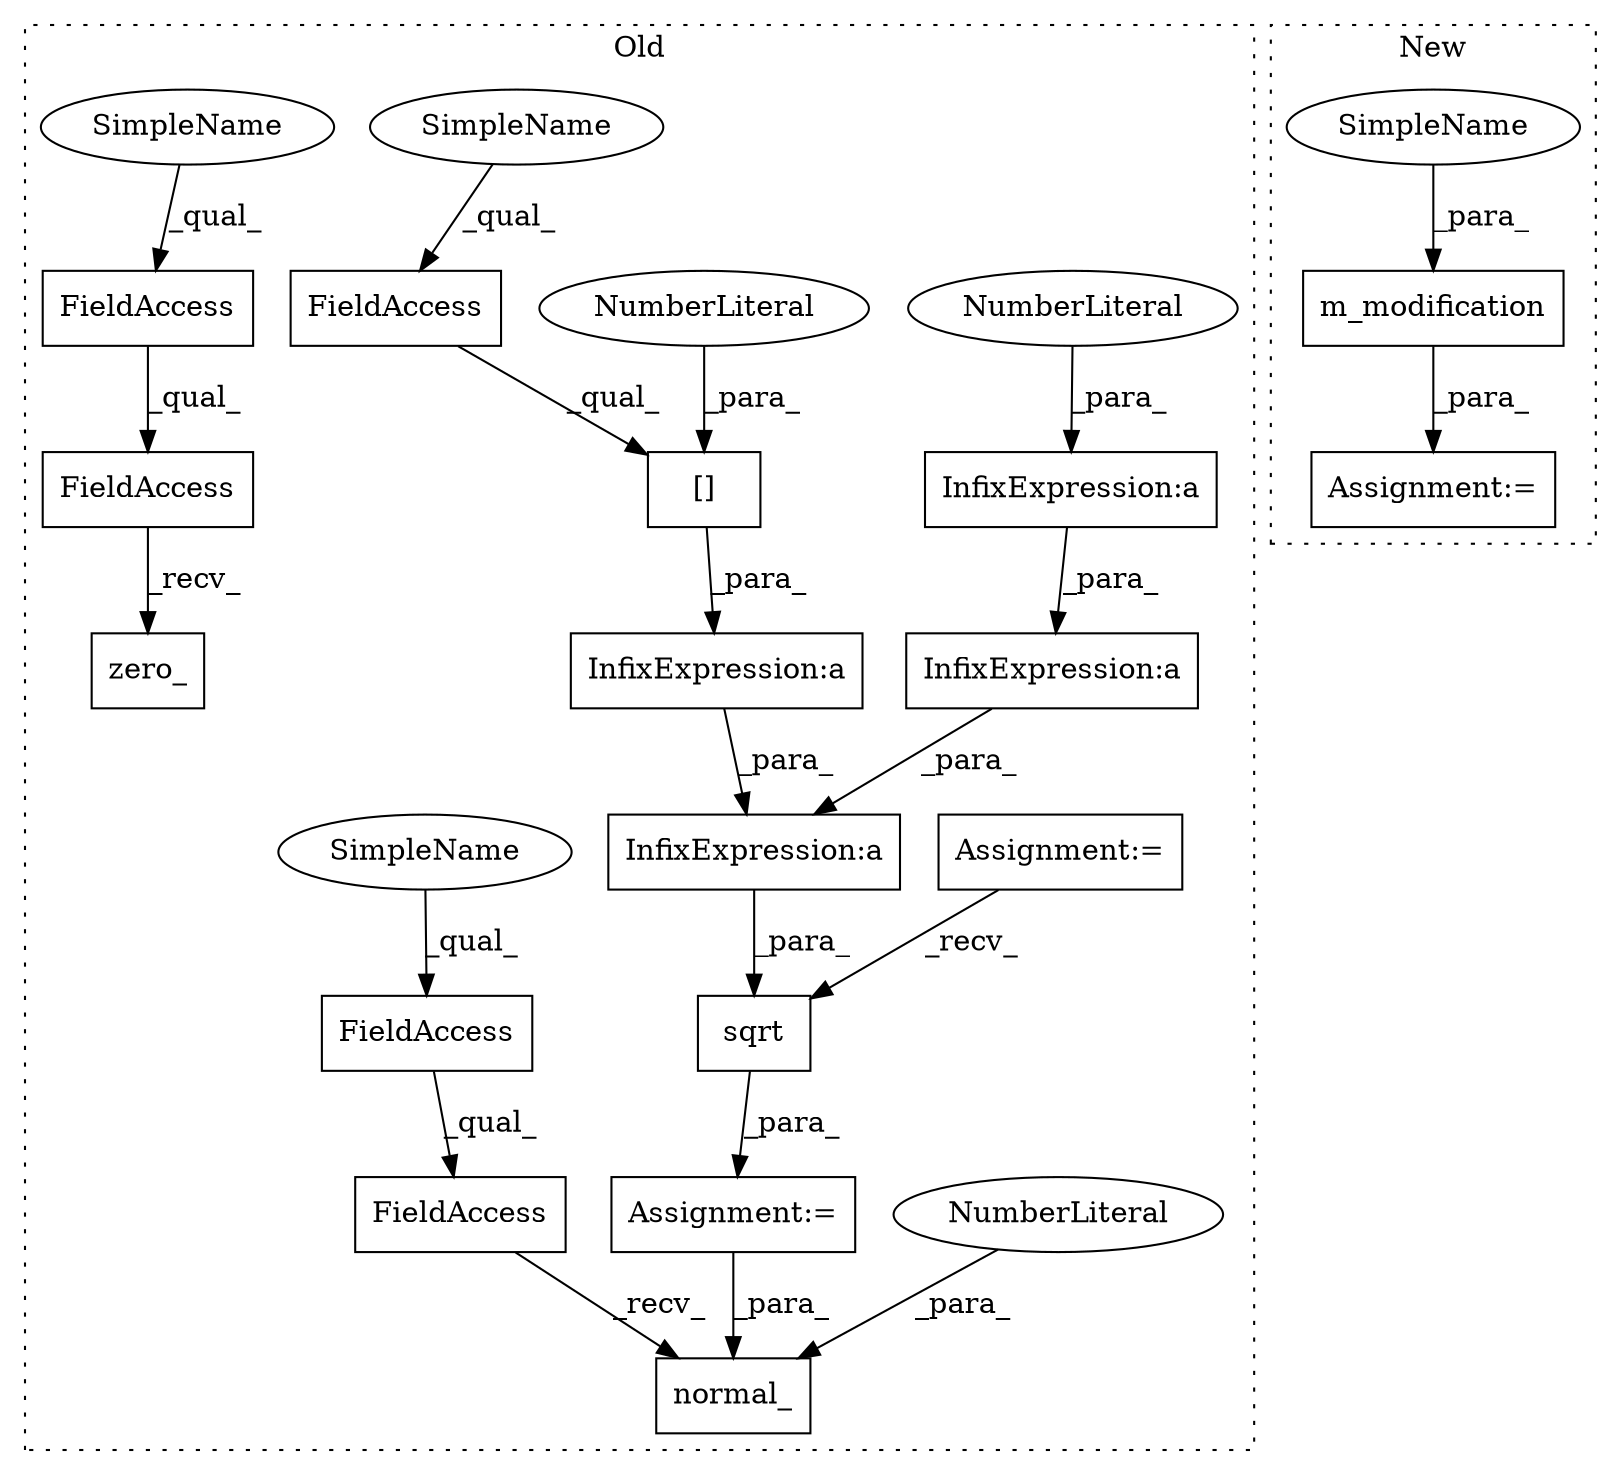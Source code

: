 digraph G {
subgraph cluster0 {
1 [label="normal_" a="32" s="2599,2612" l="8,1" shape="box"];
3 [label="InfixExpression:a" a="27" s="2543" l="3" shape="box"];
4 [label="InfixExpression:a" a="27" s="2524" l="3" shape="box"];
5 [label="InfixExpression:a" a="27" s="2531" l="3" shape="box"];
6 [label="InfixExpression:a" a="27" s="2563" l="3" shape="box"];
7 [label="[]" a="2" s="2547,2562" l="14,1" shape="box"];
8 [label="NumberLiteral" a="34" s="2607" l="1" shape="ellipse"];
9 [label="NumberLiteral" a="34" s="2528" l="3" shape="ellipse"];
10 [label="NumberLiteral" a="34" s="2561" l="1" shape="ellipse"];
11 [label="sqrt" a="32" s="2511,2578" l="5,1" shape="box"];
12 [label="FieldAccess" a="22" s="2547" l="13" shape="box"];
13 [label="FieldAccess" a="22" s="2619" l="6" shape="box"];
14 [label="FieldAccess" a="22" s="2585" l="8" shape="box"];
15 [label="FieldAccess" a="22" s="2585" l="13" shape="box"];
16 [label="FieldAccess" a="22" s="2619" l="11" shape="box"];
17 [label="zero_" a="32" s="2631" l="7" shape="box"];
18 [label="Assignment:=" a="7" s="2422" l="4" shape="box"];
20 [label="Assignment:=" a="7" s="2505" l="1" shape="box"];
21 [label="SimpleName" a="42" s="2547" l="1" shape="ellipse"];
22 [label="SimpleName" a="42" s="2585" l="1" shape="ellipse"];
23 [label="SimpleName" a="42" s="2619" l="1" shape="ellipse"];
label = "Old";
style="dotted";
}
subgraph cluster1 {
2 [label="m_modification" a="32" s="2786,2830" l="15,1" shape="box"];
19 [label="Assignment:=" a="7" s="2785" l="1" shape="box"];
24 [label="SimpleName" a="42" s="2801" l="1" shape="ellipse"];
label = "New";
style="dotted";
}
2 -> 19 [label="_para_"];
3 -> 11 [label="_para_"];
4 -> 3 [label="_para_"];
5 -> 4 [label="_para_"];
6 -> 3 [label="_para_"];
7 -> 6 [label="_para_"];
8 -> 1 [label="_para_"];
9 -> 5 [label="_para_"];
10 -> 7 [label="_para_"];
11 -> 20 [label="_para_"];
12 -> 7 [label="_qual_"];
13 -> 16 [label="_qual_"];
14 -> 15 [label="_qual_"];
15 -> 1 [label="_recv_"];
16 -> 17 [label="_recv_"];
18 -> 11 [label="_recv_"];
20 -> 1 [label="_para_"];
21 -> 12 [label="_qual_"];
22 -> 14 [label="_qual_"];
23 -> 13 [label="_qual_"];
24 -> 2 [label="_para_"];
}